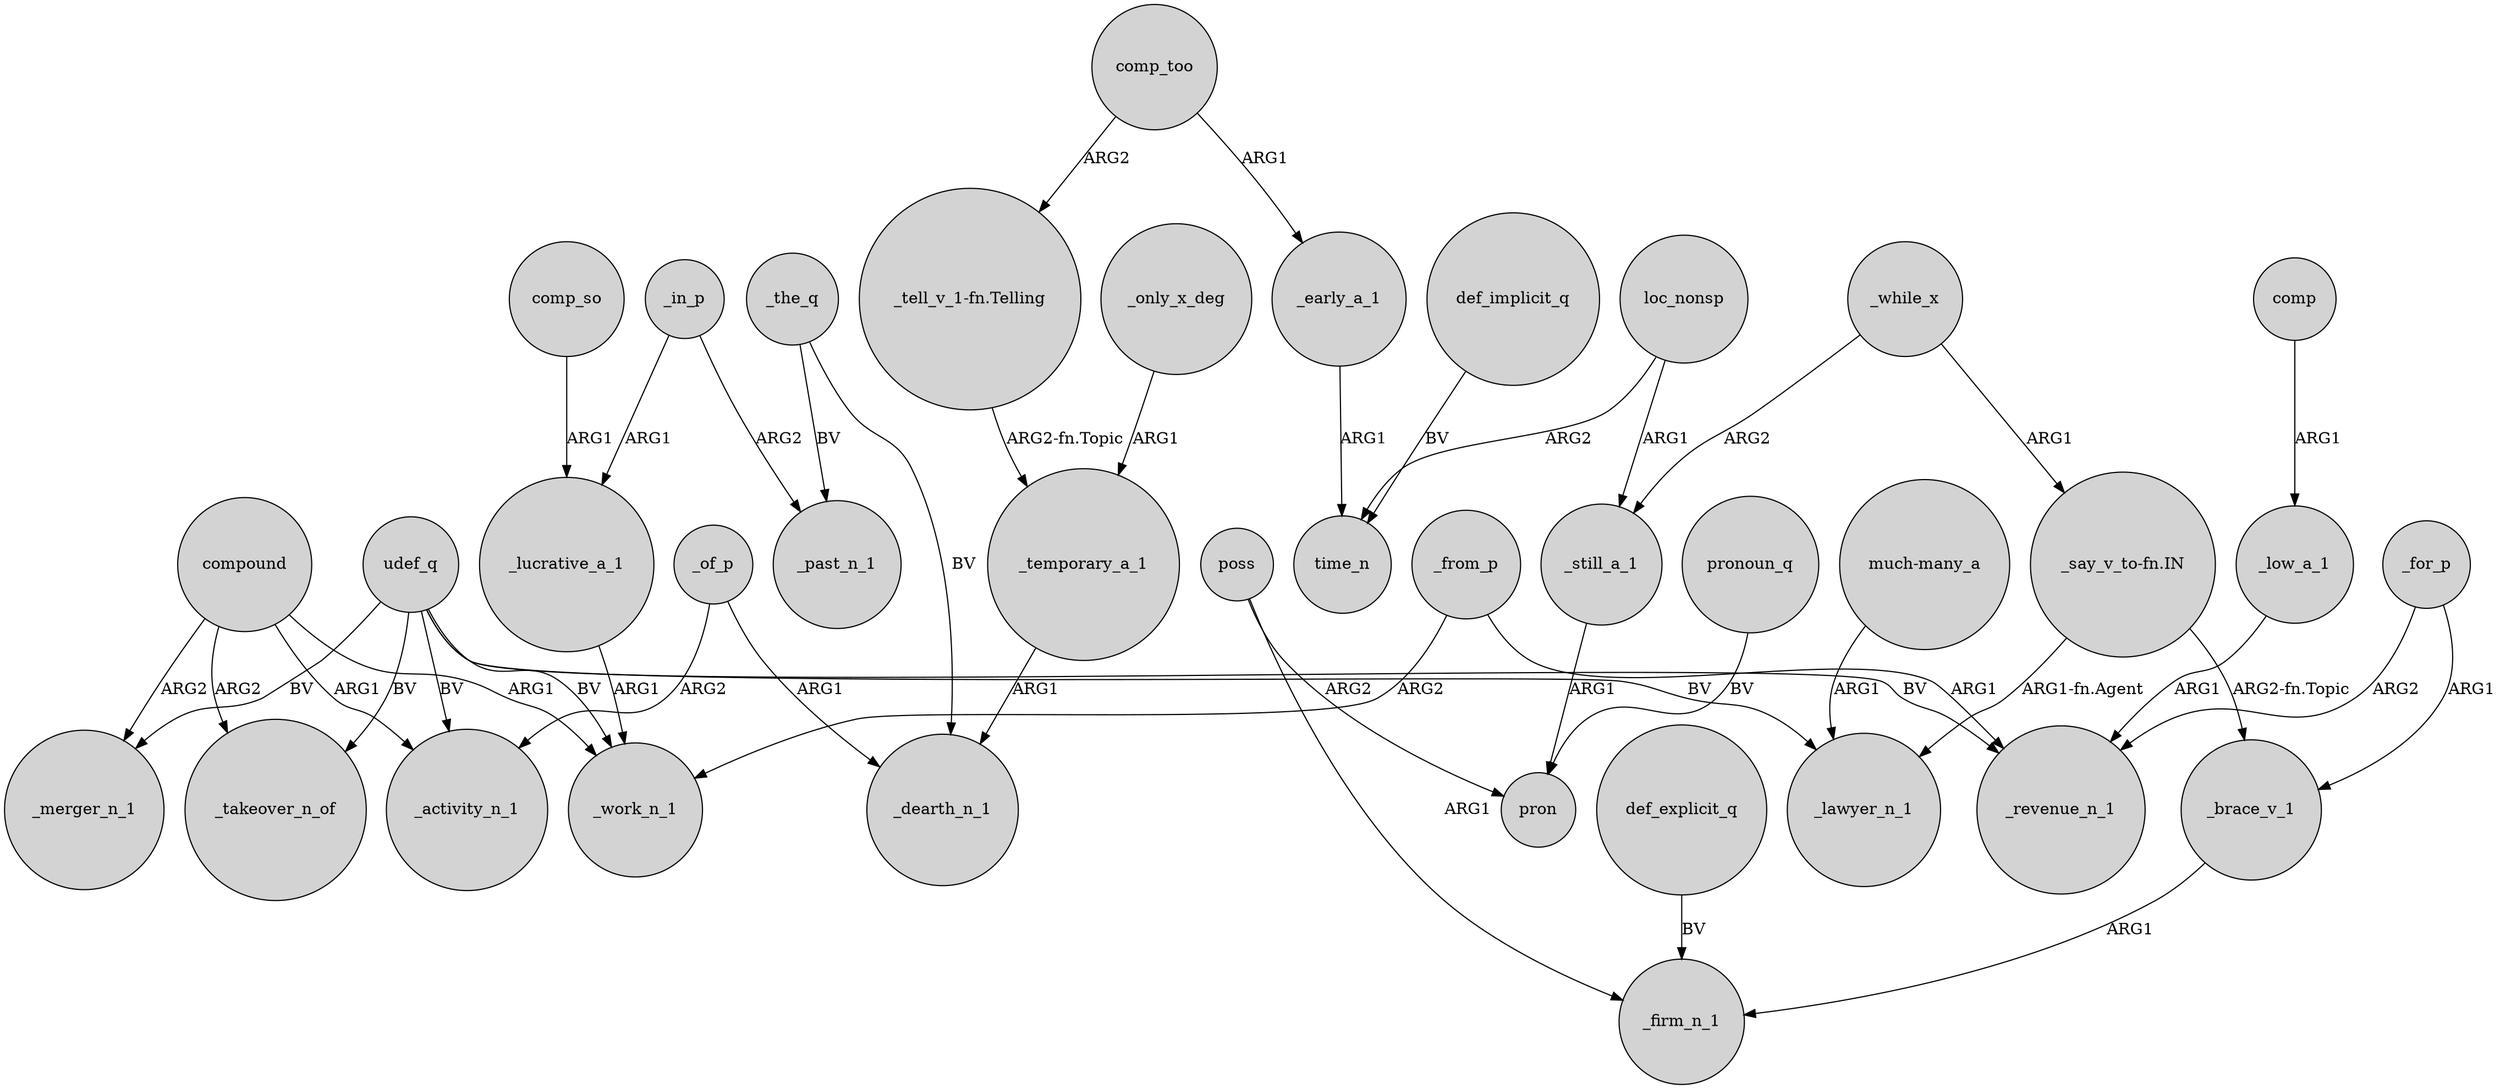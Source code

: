digraph {
	node [shape=circle style=filled]
	udef_q -> _activity_n_1 [label=BV]
	comp_too -> _early_a_1 [label=ARG1]
	poss -> pron [label=ARG2]
	udef_q -> _takeover_n_of [label=BV]
	_temporary_a_1 -> _dearth_n_1 [label=ARG1]
	_brace_v_1 -> _firm_n_1 [label=ARG1]
	_in_p -> _past_n_1 [label=ARG2]
	"_say_v_to-fn.IN" -> _lawyer_n_1 [label="ARG1-fn.Agent"]
	compound -> _work_n_1 [label=ARG1]
	_lucrative_a_1 -> _work_n_1 [label=ARG1]
	_while_x -> _still_a_1 [label=ARG2]
	_still_a_1 -> pron [label=ARG1]
	"much-many_a" -> _lawyer_n_1 [label=ARG1]
	_for_p -> _brace_v_1 [label=ARG1]
	_the_q -> _dearth_n_1 [label=BV]
	_of_p -> _activity_n_1 [label=ARG2]
	loc_nonsp -> time_n [label=ARG2]
	_for_p -> _revenue_n_1 [label=ARG2]
	loc_nonsp -> _still_a_1 [label=ARG1]
	_from_p -> _revenue_n_1 [label=ARG1]
	comp_so -> _lucrative_a_1 [label=ARG1]
	pronoun_q -> pron [label=BV]
	"_say_v_to-fn.IN" -> _brace_v_1 [label="ARG2-fn.Topic"]
	udef_q -> _revenue_n_1 [label=BV]
	_the_q -> _past_n_1 [label=BV]
	compound -> _activity_n_1 [label=ARG1]
	udef_q -> _lawyer_n_1 [label=BV]
	"_tell_v_1-fn.Telling" -> _temporary_a_1 [label="ARG2-fn.Topic"]
	def_explicit_q -> _firm_n_1 [label=BV]
	comp_too -> "_tell_v_1-fn.Telling" [label=ARG2]
	poss -> _firm_n_1 [label=ARG1]
	_while_x -> "_say_v_to-fn.IN" [label=ARG1]
	compound -> _merger_n_1 [label=ARG2]
	_in_p -> _lucrative_a_1 [label=ARG1]
	_early_a_1 -> time_n [label=ARG1]
	_only_x_deg -> _temporary_a_1 [label=ARG1]
	_low_a_1 -> _revenue_n_1 [label=ARG1]
	compound -> _takeover_n_of [label=ARG2]
	_from_p -> _work_n_1 [label=ARG2]
	_of_p -> _dearth_n_1 [label=ARG1]
	udef_q -> _merger_n_1 [label=BV]
	def_implicit_q -> time_n [label=BV]
	comp -> _low_a_1 [label=ARG1]
	udef_q -> _work_n_1 [label=BV]
}
